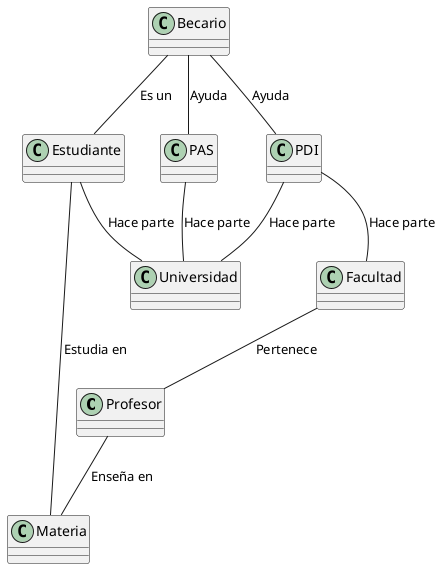 @startuml
class Profesor
class Estudiante
class PDI
class PAS
class Becario
class Universidad
class Facultad
class Materia

Estudiante -- Universidad : Hace parte
Estudiante -- Materia : Estudia en
Profesor -- Materia : Enseña en
Becario -- Estudiante : Es un
PDI -- Facultad : Hace parte
Facultad -- Profesor : Pertenece
PAS -- Universidad : Hace parte
PDI -- Universidad : Hace parte
Becario -- PDI : Ayuda
Becario -- PAS : Ayuda
@enduml
